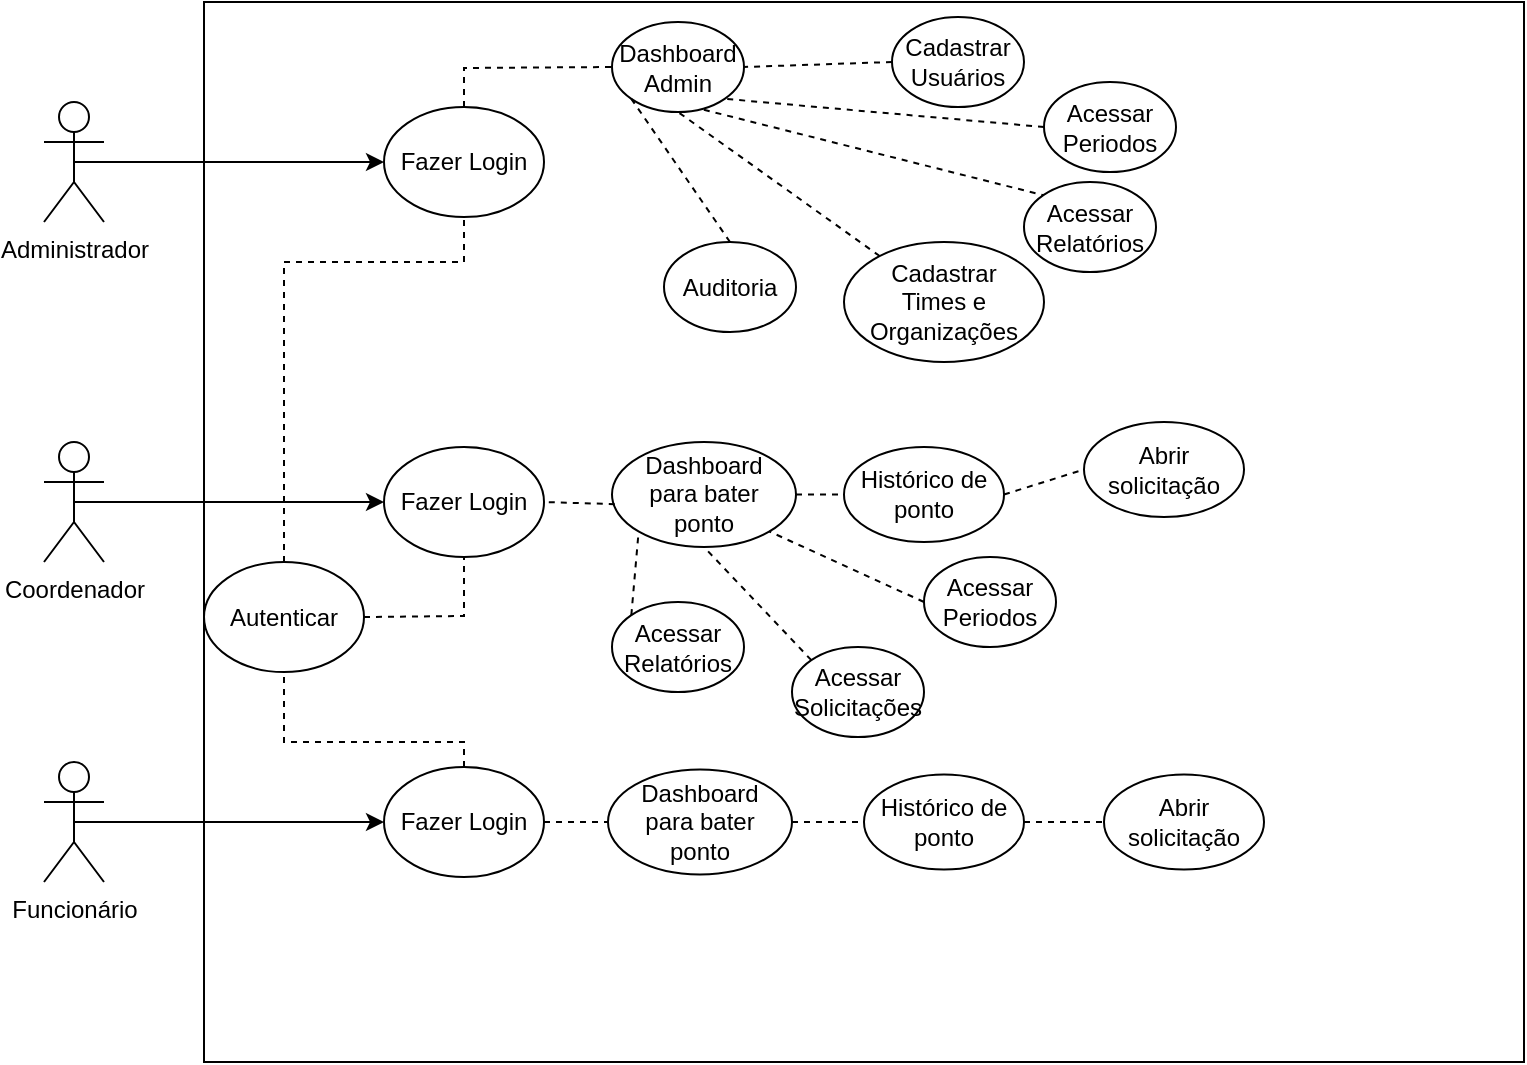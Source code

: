 <mxfile version="24.8.3">
  <diagram name="Use Case Diagram" id="sp7ULdwe1vW28wdE-9KY">
    <mxGraphModel dx="1195" dy="643" grid="1" gridSize="10" guides="1" tooltips="1" connect="1" arrows="1" fold="1" page="1" pageScale="1" pageWidth="827" pageHeight="1169" math="0" shadow="0">
      <root>
        <mxCell id="0" />
        <mxCell id="1" parent="0" />
        <mxCell id="4FkFt35sPJPn3TeDCr3a-2" value="" style="rounded=0;whiteSpace=wrap;html=1;fillColor=none;" vertex="1" parent="1">
          <mxGeometry x="130" y="150" width="660" height="530" as="geometry" />
        </mxCell>
        <mxCell id="4FkFt35sPJPn3TeDCr3a-18" style="edgeStyle=orthogonalEdgeStyle;rounded=0;orthogonalLoop=1;jettySize=auto;html=1;exitX=0.5;exitY=0.5;exitDx=0;exitDy=0;exitPerimeter=0;" edge="1" parent="1" source="4FkFt35sPJPn3TeDCr3a-3" target="4FkFt35sPJPn3TeDCr3a-9">
          <mxGeometry relative="1" as="geometry" />
        </mxCell>
        <mxCell id="4FkFt35sPJPn3TeDCr3a-3" value="Administrador" style="shape=umlActor;verticalLabelPosition=bottom;verticalAlign=top;html=1;outlineConnect=0;" vertex="1" parent="1">
          <mxGeometry x="50" y="200" width="30" height="60" as="geometry" />
        </mxCell>
        <mxCell id="4FkFt35sPJPn3TeDCr3a-23" style="edgeStyle=orthogonalEdgeStyle;rounded=0;orthogonalLoop=1;jettySize=auto;html=1;exitX=0.5;exitY=0.5;exitDx=0;exitDy=0;exitPerimeter=0;" edge="1" parent="1" source="4FkFt35sPJPn3TeDCr3a-4" target="4FkFt35sPJPn3TeDCr3a-21">
          <mxGeometry relative="1" as="geometry" />
        </mxCell>
        <mxCell id="4FkFt35sPJPn3TeDCr3a-4" value="Coordenador" style="shape=umlActor;verticalLabelPosition=bottom;verticalAlign=top;html=1;outlineConnect=0;" vertex="1" parent="1">
          <mxGeometry x="50" y="370" width="30" height="60" as="geometry" />
        </mxCell>
        <mxCell id="4FkFt35sPJPn3TeDCr3a-24" style="edgeStyle=orthogonalEdgeStyle;rounded=0;orthogonalLoop=1;jettySize=auto;html=1;exitX=0.5;exitY=0.5;exitDx=0;exitDy=0;exitPerimeter=0;" edge="1" parent="1" source="4FkFt35sPJPn3TeDCr3a-5" target="4FkFt35sPJPn3TeDCr3a-22">
          <mxGeometry relative="1" as="geometry" />
        </mxCell>
        <mxCell id="4FkFt35sPJPn3TeDCr3a-5" value="Funcionário" style="shape=umlActor;verticalLabelPosition=bottom;verticalAlign=top;html=1;outlineConnect=0;" vertex="1" parent="1">
          <mxGeometry x="50" y="530" width="30" height="60" as="geometry" />
        </mxCell>
        <mxCell id="4FkFt35sPJPn3TeDCr3a-9" value="Fazer Login" style="ellipse;whiteSpace=wrap;html=1;" vertex="1" parent="1">
          <mxGeometry x="220" y="202.5" width="80" height="55" as="geometry" />
        </mxCell>
        <mxCell id="4FkFt35sPJPn3TeDCr3a-21" value="Fazer Login" style="ellipse;whiteSpace=wrap;html=1;" vertex="1" parent="1">
          <mxGeometry x="220" y="372.5" width="80" height="55" as="geometry" />
        </mxCell>
        <mxCell id="4FkFt35sPJPn3TeDCr3a-22" value="Fazer Login" style="ellipse;whiteSpace=wrap;html=1;" vertex="1" parent="1">
          <mxGeometry x="220" y="532.5" width="80" height="55" as="geometry" />
        </mxCell>
        <mxCell id="4FkFt35sPJPn3TeDCr3a-25" value="Autenticar" style="ellipse;whiteSpace=wrap;html=1;" vertex="1" parent="1">
          <mxGeometry x="130" y="430" width="80" height="55" as="geometry" />
        </mxCell>
        <mxCell id="4FkFt35sPJPn3TeDCr3a-33" value="Dashboard&lt;div&gt;Admin&lt;/div&gt;" style="ellipse;whiteSpace=wrap;html=1;" vertex="1" parent="1">
          <mxGeometry x="334" y="160" width="66" height="45" as="geometry" />
        </mxCell>
        <mxCell id="4FkFt35sPJPn3TeDCr3a-34" value="" style="endArrow=none;dashed=1;html=1;rounded=0;entryX=0;entryY=0.5;entryDx=0;entryDy=0;exitX=0.5;exitY=0;exitDx=0;exitDy=0;" edge="1" parent="1" source="4FkFt35sPJPn3TeDCr3a-9" target="4FkFt35sPJPn3TeDCr3a-33">
          <mxGeometry width="50" height="50" relative="1" as="geometry">
            <mxPoint x="480" y="440" as="sourcePoint" />
            <mxPoint x="530" y="390" as="targetPoint" />
            <Array as="points">
              <mxPoint x="260" y="183" />
            </Array>
          </mxGeometry>
        </mxCell>
        <mxCell id="4FkFt35sPJPn3TeDCr3a-35" value="" style="endArrow=none;dashed=1;html=1;rounded=0;entryX=0.5;entryY=1;entryDx=0;entryDy=0;exitX=0.5;exitY=0;exitDx=0;exitDy=0;" edge="1" parent="1" source="4FkFt35sPJPn3TeDCr3a-25" target="4FkFt35sPJPn3TeDCr3a-9">
          <mxGeometry width="50" height="50" relative="1" as="geometry">
            <mxPoint x="480" y="440" as="sourcePoint" />
            <mxPoint x="530" y="390" as="targetPoint" />
            <Array as="points">
              <mxPoint x="170" y="280" />
              <mxPoint x="260" y="280" />
            </Array>
          </mxGeometry>
        </mxCell>
        <mxCell id="4FkFt35sPJPn3TeDCr3a-36" value="" style="endArrow=none;dashed=1;html=1;rounded=0;exitX=0.5;exitY=0;exitDx=0;exitDy=0;entryX=0.5;entryY=1;entryDx=0;entryDy=0;" edge="1" parent="1" source="4FkFt35sPJPn3TeDCr3a-22" target="4FkFt35sPJPn3TeDCr3a-25">
          <mxGeometry width="50" height="50" relative="1" as="geometry">
            <mxPoint x="480" y="440" as="sourcePoint" />
            <mxPoint x="530" y="390" as="targetPoint" />
            <Array as="points">
              <mxPoint x="260" y="520" />
              <mxPoint x="170" y="520" />
            </Array>
          </mxGeometry>
        </mxCell>
        <mxCell id="4FkFt35sPJPn3TeDCr3a-37" value="" style="endArrow=none;dashed=1;html=1;rounded=0;exitX=1;exitY=0.5;exitDx=0;exitDy=0;entryX=0.5;entryY=1;entryDx=0;entryDy=0;" edge="1" parent="1" source="4FkFt35sPJPn3TeDCr3a-25" target="4FkFt35sPJPn3TeDCr3a-21">
          <mxGeometry width="50" height="50" relative="1" as="geometry">
            <mxPoint x="460" y="440" as="sourcePoint" />
            <mxPoint x="510" y="390" as="targetPoint" />
            <Array as="points">
              <mxPoint x="260" y="457" />
            </Array>
          </mxGeometry>
        </mxCell>
        <mxCell id="4FkFt35sPJPn3TeDCr3a-38" value="Cadastrar&lt;div&gt;Usuários&lt;/div&gt;" style="ellipse;whiteSpace=wrap;html=1;" vertex="1" parent="1">
          <mxGeometry x="474" y="157.5" width="66" height="45" as="geometry" />
        </mxCell>
        <mxCell id="4FkFt35sPJPn3TeDCr3a-39" value="" style="endArrow=none;dashed=1;html=1;rounded=0;entryX=1;entryY=0.5;entryDx=0;entryDy=0;exitX=0;exitY=0.5;exitDx=0;exitDy=0;" edge="1" parent="1" source="4FkFt35sPJPn3TeDCr3a-38" target="4FkFt35sPJPn3TeDCr3a-33">
          <mxGeometry width="50" height="50" relative="1" as="geometry">
            <mxPoint x="460" y="440" as="sourcePoint" />
            <mxPoint x="510" y="390" as="targetPoint" />
          </mxGeometry>
        </mxCell>
        <mxCell id="4FkFt35sPJPn3TeDCr3a-40" value="Acessar&lt;div&gt;Periodos&lt;/div&gt;" style="ellipse;whiteSpace=wrap;html=1;" vertex="1" parent="1">
          <mxGeometry x="550" y="190" width="66" height="45" as="geometry" />
        </mxCell>
        <mxCell id="4FkFt35sPJPn3TeDCr3a-41" value="" style="endArrow=none;dashed=1;html=1;rounded=0;entryX=1;entryY=1;entryDx=0;entryDy=0;exitX=0;exitY=0.5;exitDx=0;exitDy=0;" edge="1" parent="1" source="4FkFt35sPJPn3TeDCr3a-40" target="4FkFt35sPJPn3TeDCr3a-33">
          <mxGeometry width="50" height="50" relative="1" as="geometry">
            <mxPoint x="460" y="495" as="sourcePoint" />
            <mxPoint x="400" y="238" as="targetPoint" />
          </mxGeometry>
        </mxCell>
        <mxCell id="4FkFt35sPJPn3TeDCr3a-42" value="Acessar&lt;div&gt;Relatórios&lt;/div&gt;" style="ellipse;whiteSpace=wrap;html=1;" vertex="1" parent="1">
          <mxGeometry x="540" y="240" width="66" height="45" as="geometry" />
        </mxCell>
        <mxCell id="4FkFt35sPJPn3TeDCr3a-43" value="" style="endArrow=none;dashed=1;html=1;rounded=0;entryX=0;entryY=0;entryDx=0;entryDy=0;exitX=0.696;exitY=0.975;exitDx=0;exitDy=0;exitPerimeter=0;" edge="1" parent="1" source="4FkFt35sPJPn3TeDCr3a-33" target="4FkFt35sPJPn3TeDCr3a-42">
          <mxGeometry width="50" height="50" relative="1" as="geometry">
            <mxPoint x="460" y="440" as="sourcePoint" />
            <mxPoint x="510" y="390" as="targetPoint" />
          </mxGeometry>
        </mxCell>
        <mxCell id="4FkFt35sPJPn3TeDCr3a-44" value="Cadastrar&lt;div&gt;Times e&lt;/div&gt;&lt;div&gt;Organizações&lt;/div&gt;" style="ellipse;whiteSpace=wrap;html=1;" vertex="1" parent="1">
          <mxGeometry x="450" y="270" width="100" height="60" as="geometry" />
        </mxCell>
        <mxCell id="4FkFt35sPJPn3TeDCr3a-45" value="" style="endArrow=none;dashed=1;html=1;rounded=0;entryX=0.5;entryY=1;entryDx=0;entryDy=0;" edge="1" parent="1" source="4FkFt35sPJPn3TeDCr3a-44" target="4FkFt35sPJPn3TeDCr3a-33">
          <mxGeometry width="50" height="50" relative="1" as="geometry">
            <mxPoint x="460" y="440" as="sourcePoint" />
            <mxPoint x="510" y="390" as="targetPoint" />
          </mxGeometry>
        </mxCell>
        <mxCell id="4FkFt35sPJPn3TeDCr3a-46" value="Auditoria" style="ellipse;whiteSpace=wrap;html=1;" vertex="1" parent="1">
          <mxGeometry x="360" y="270" width="66" height="45" as="geometry" />
        </mxCell>
        <mxCell id="4FkFt35sPJPn3TeDCr3a-47" value="" style="endArrow=none;dashed=1;html=1;rounded=0;entryX=0;entryY=1;entryDx=0;entryDy=0;exitX=0.5;exitY=0;exitDx=0;exitDy=0;" edge="1" parent="1" source="4FkFt35sPJPn3TeDCr3a-46" target="4FkFt35sPJPn3TeDCr3a-33">
          <mxGeometry width="50" height="50" relative="1" as="geometry">
            <mxPoint x="460" y="440" as="sourcePoint" />
            <mxPoint x="510" y="390" as="targetPoint" />
          </mxGeometry>
        </mxCell>
        <mxCell id="4FkFt35sPJPn3TeDCr3a-48" value="Dashboard&lt;div&gt;para bater&lt;/div&gt;&lt;div&gt;ponto&lt;/div&gt;" style="ellipse;whiteSpace=wrap;html=1;" vertex="1" parent="1">
          <mxGeometry x="334" y="370" width="92" height="52.5" as="geometry" />
        </mxCell>
        <mxCell id="4FkFt35sPJPn3TeDCr3a-52" value="" style="endArrow=none;dashed=1;html=1;rounded=0;entryX=1;entryY=0.5;entryDx=0;entryDy=0;exitX=0.015;exitY=0.592;exitDx=0;exitDy=0;exitPerimeter=0;" edge="1" parent="1" source="4FkFt35sPJPn3TeDCr3a-48" target="4FkFt35sPJPn3TeDCr3a-21">
          <mxGeometry width="50" height="50" relative="1" as="geometry">
            <mxPoint x="460" y="440" as="sourcePoint" />
            <mxPoint x="510" y="390" as="targetPoint" />
          </mxGeometry>
        </mxCell>
        <mxCell id="4FkFt35sPJPn3TeDCr3a-53" value="Histórico de&lt;div&gt;ponto&lt;/div&gt;" style="ellipse;whiteSpace=wrap;html=1;" vertex="1" parent="1">
          <mxGeometry x="450" y="372.5" width="80" height="47.5" as="geometry" />
        </mxCell>
        <mxCell id="4FkFt35sPJPn3TeDCr3a-54" value="" style="endArrow=none;dashed=1;html=1;rounded=0;exitX=1;exitY=0.5;exitDx=0;exitDy=0;entryX=0;entryY=0.5;entryDx=0;entryDy=0;" edge="1" parent="1" source="4FkFt35sPJPn3TeDCr3a-48" target="4FkFt35sPJPn3TeDCr3a-53">
          <mxGeometry width="50" height="50" relative="1" as="geometry">
            <mxPoint x="460" y="440" as="sourcePoint" />
            <mxPoint x="510" y="390" as="targetPoint" />
          </mxGeometry>
        </mxCell>
        <mxCell id="4FkFt35sPJPn3TeDCr3a-55" value="Acessar&lt;div&gt;Periodos&lt;/div&gt;" style="ellipse;whiteSpace=wrap;html=1;" vertex="1" parent="1">
          <mxGeometry x="490" y="427.5" width="66" height="45" as="geometry" />
        </mxCell>
        <mxCell id="4FkFt35sPJPn3TeDCr3a-56" value="Acessar&lt;div&gt;Solicitações&lt;/div&gt;" style="ellipse;whiteSpace=wrap;html=1;" vertex="1" parent="1">
          <mxGeometry x="424" y="472.5" width="66" height="45" as="geometry" />
        </mxCell>
        <mxCell id="4FkFt35sPJPn3TeDCr3a-58" value="Acessar&lt;div&gt;Relatórios&lt;/div&gt;" style="ellipse;whiteSpace=wrap;html=1;" vertex="1" parent="1">
          <mxGeometry x="334" y="450" width="66" height="45" as="geometry" />
        </mxCell>
        <mxCell id="4FkFt35sPJPn3TeDCr3a-59" value="" style="endArrow=none;dashed=1;html=1;rounded=0;entryX=1;entryY=1;entryDx=0;entryDy=0;exitX=0;exitY=0.5;exitDx=0;exitDy=0;" edge="1" parent="1" source="4FkFt35sPJPn3TeDCr3a-55" target="4FkFt35sPJPn3TeDCr3a-48">
          <mxGeometry width="50" height="50" relative="1" as="geometry">
            <mxPoint x="460" y="440" as="sourcePoint" />
            <mxPoint x="510" y="390" as="targetPoint" />
          </mxGeometry>
        </mxCell>
        <mxCell id="4FkFt35sPJPn3TeDCr3a-60" value="" style="endArrow=none;dashed=1;html=1;rounded=0;exitX=0;exitY=0;exitDx=0;exitDy=0;entryX=0.5;entryY=1;entryDx=0;entryDy=0;" edge="1" parent="1" source="4FkFt35sPJPn3TeDCr3a-56" target="4FkFt35sPJPn3TeDCr3a-48">
          <mxGeometry width="50" height="50" relative="1" as="geometry">
            <mxPoint x="460" y="440" as="sourcePoint" />
            <mxPoint x="510" y="390" as="targetPoint" />
          </mxGeometry>
        </mxCell>
        <mxCell id="4FkFt35sPJPn3TeDCr3a-61" value="" style="endArrow=none;dashed=1;html=1;rounded=0;exitX=0;exitY=0;exitDx=0;exitDy=0;entryX=0;entryY=1;entryDx=0;entryDy=0;" edge="1" parent="1" source="4FkFt35sPJPn3TeDCr3a-58" target="4FkFt35sPJPn3TeDCr3a-48">
          <mxGeometry width="50" height="50" relative="1" as="geometry">
            <mxPoint x="460" y="440" as="sourcePoint" />
            <mxPoint x="510" y="390" as="targetPoint" />
          </mxGeometry>
        </mxCell>
        <mxCell id="4FkFt35sPJPn3TeDCr3a-62" value="Dashboard&lt;div&gt;para bater&lt;/div&gt;&lt;div&gt;ponto&lt;/div&gt;" style="ellipse;whiteSpace=wrap;html=1;" vertex="1" parent="1">
          <mxGeometry x="332" y="533.75" width="92" height="52.5" as="geometry" />
        </mxCell>
        <mxCell id="4FkFt35sPJPn3TeDCr3a-63" value="Abrir solicitação" style="ellipse;whiteSpace=wrap;html=1;" vertex="1" parent="1">
          <mxGeometry x="570" y="360" width="80" height="47.5" as="geometry" />
        </mxCell>
        <mxCell id="4FkFt35sPJPn3TeDCr3a-64" value="" style="endArrow=none;dashed=1;html=1;rounded=0;entryX=0;entryY=0.5;entryDx=0;entryDy=0;exitX=1;exitY=0.5;exitDx=0;exitDy=0;" edge="1" parent="1" source="4FkFt35sPJPn3TeDCr3a-53" target="4FkFt35sPJPn3TeDCr3a-63">
          <mxGeometry width="50" height="50" relative="1" as="geometry">
            <mxPoint x="460" y="440" as="sourcePoint" />
            <mxPoint x="510" y="390" as="targetPoint" />
          </mxGeometry>
        </mxCell>
        <mxCell id="4FkFt35sPJPn3TeDCr3a-65" value="" style="endArrow=none;dashed=1;html=1;rounded=0;exitX=1;exitY=0.5;exitDx=0;exitDy=0;entryX=0;entryY=0.5;entryDx=0;entryDy=0;" edge="1" parent="1" source="4FkFt35sPJPn3TeDCr3a-22" target="4FkFt35sPJPn3TeDCr3a-62">
          <mxGeometry width="50" height="50" relative="1" as="geometry">
            <mxPoint x="460" y="440" as="sourcePoint" />
            <mxPoint x="510" y="390" as="targetPoint" />
          </mxGeometry>
        </mxCell>
        <mxCell id="4FkFt35sPJPn3TeDCr3a-66" value="Histórico de&lt;div&gt;ponto&lt;/div&gt;" style="ellipse;whiteSpace=wrap;html=1;" vertex="1" parent="1">
          <mxGeometry x="460" y="536.25" width="80" height="47.5" as="geometry" />
        </mxCell>
        <mxCell id="4FkFt35sPJPn3TeDCr3a-67" value="Abrir solicitação" style="ellipse;whiteSpace=wrap;html=1;" vertex="1" parent="1">
          <mxGeometry x="580" y="536.25" width="80" height="47.5" as="geometry" />
        </mxCell>
        <mxCell id="4FkFt35sPJPn3TeDCr3a-68" value="" style="endArrow=none;dashed=1;html=1;rounded=0;exitX=1;exitY=0.5;exitDx=0;exitDy=0;entryX=0;entryY=0.5;entryDx=0;entryDy=0;" edge="1" parent="1" source="4FkFt35sPJPn3TeDCr3a-62" target="4FkFt35sPJPn3TeDCr3a-66">
          <mxGeometry width="50" height="50" relative="1" as="geometry">
            <mxPoint x="460" y="440" as="sourcePoint" />
            <mxPoint x="510" y="390" as="targetPoint" />
          </mxGeometry>
        </mxCell>
        <mxCell id="4FkFt35sPJPn3TeDCr3a-69" value="" style="endArrow=none;dashed=1;html=1;rounded=0;exitX=1;exitY=0.5;exitDx=0;exitDy=0;entryX=0;entryY=0.5;entryDx=0;entryDy=0;" edge="1" parent="1" source="4FkFt35sPJPn3TeDCr3a-66" target="4FkFt35sPJPn3TeDCr3a-67">
          <mxGeometry width="50" height="50" relative="1" as="geometry">
            <mxPoint x="544" y="559.66" as="sourcePoint" />
            <mxPoint x="580" y="559.66" as="targetPoint" />
          </mxGeometry>
        </mxCell>
      </root>
    </mxGraphModel>
  </diagram>
</mxfile>
